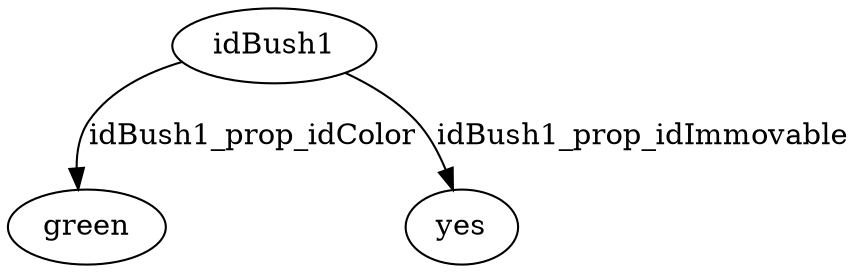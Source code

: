 strict digraph  {
idBush1 [node_type=entity_node, root=root];
green;
yes;
idBush1 -> green  [edge_type=property, label=idBush1_prop_idColor];
idBush1 -> yes  [edge_type=property, label=idBush1_prop_idImmovable];
}
